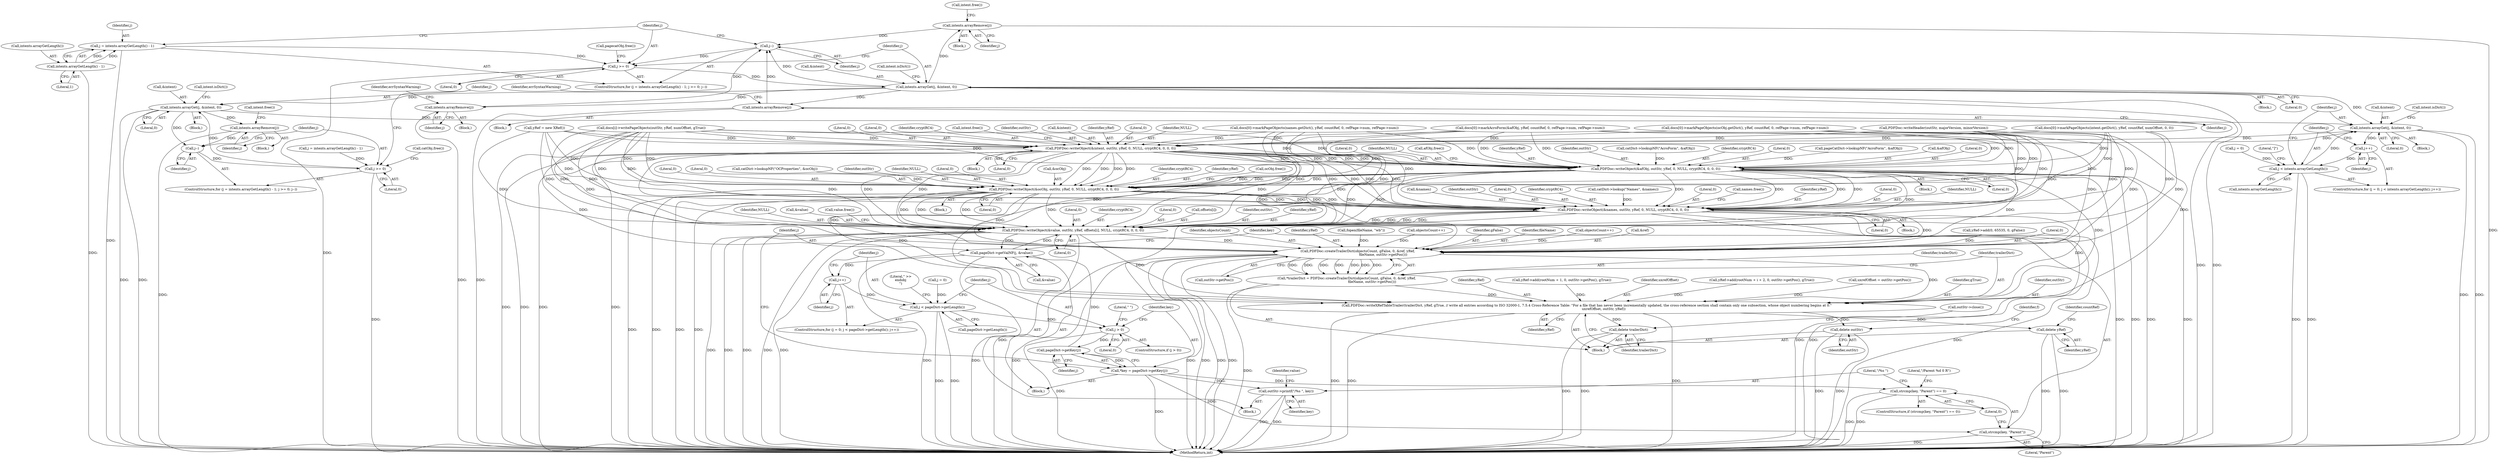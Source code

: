digraph "0_poppler_5c9b08a875b07853be6c44e43ff5f7f059df666a@API" {
"1000552" [label="(Call,intents.arrayRemove(j))"];
"1000460" [label="(Call,intents.arrayGet(j, &intent, 0))"];
"1000453" [label="(Call,j >= 0)"];
"1000456" [label="(Call,j--)"];
"1000542" [label="(Call,intents.arrayRemove(j))"];
"1000531" [label="(Call,intents.arrayRemove(j))"];
"1000552" [label="(Call,intents.arrayRemove(j))"];
"1000448" [label="(Call,j = intents.arrayGetLength() - 1)"];
"1000450" [label="(Call,intents.arrayGetLength() - 1)"];
"1000586" [label="(Call,intents.arrayGet(j, &intent, 0))"];
"1000582" [label="(Call,j--)"];
"1000579" [label="(Call,j >= 0)"];
"1000603" [label="(Call,intents.arrayRemove(j))"];
"1000828" [label="(Call,intents.arrayGet(j, &intent, 0))"];
"1000824" [label="(Call,j++)"];
"1000821" [label="(Call,j < intents.arrayGetLength())"];
"1000836" [label="(Call,PDFDoc::writeObject(&intent, outStr, yRef, 0, NULL, cryptRC4, 0, 0, 0))"];
"1000857" [label="(Call,PDFDoc::writeObject(&afObj, outStr, yRef, 0, NULL, cryptRC4, 0, 0, 0))"];
"1000877" [label="(Call,PDFDoc::writeObject(&ocObj, outStr, yRef, 0, NULL, cryptRC4, 0, 0, 0))"];
"1000897" [label="(Call,PDFDoc::writeObject(&names, outStr, yRef, 0, NULL, cryptRC4, 0, 0, 0))"];
"1001027" [label="(Call,PDFDoc::writeObject(&value, outStr, yRef, offsets[i], NULL, cryptRC4, 0, 0, 0))"];
"1001006" [label="(Call,pageDict->getValNF(j, &value))"];
"1000991" [label="(Call,j++)"];
"1000988" [label="(Call,j < pageDict->getLength())"];
"1000995" [label="(Call,j > 0)"];
"1001003" [label="(Call,pageDict->getKey(j))"];
"1001001" [label="(Call,*key = pageDict->getKey(j))"];
"1001011" [label="(Call,strcmp(key, \"Parent\") == 0)"];
"1001012" [label="(Call,strcmp(key, \"Parent\"))"];
"1001024" [label="(Call,outStr->printf(\"/%s \", key))"];
"1001063" [label="(Call,PDFDoc::createTrailerDict(objectsCount, gFalse, 0, &ref, yRef,\n                                                fileName, outStr->getPos()))"];
"1001061" [label="(Call,*trailerDict = PDFDoc::createTrailerDict(objectsCount, gFalse, 0, &ref, yRef,\n                                                fileName, outStr->getPos()))"];
"1001072" [label="(Call,PDFDoc::writeXRefTableTrailer(trailerDict, yRef, gTrue, // write all entries according to ISO 32000-1, 7.5.4 Cross-Reference Table: \"For a file that has never been incrementally updated, the cross-reference section shall contain only one subsection, whose object numbering begins at 0.\"\n                                uxrefOffset, outStr, yRef))"];
"1001079" [label="(Call,delete trailerDict)"];
"1001082" [label="(Call,delete outStr)"];
"1001086" [label="(Call,delete yRef)"];
"1000868" [label="(Call,afObj.free())"];
"1000460" [label="(Call,intents.arrayGet(j, &intent, 0))"];
"1000311" [label="(Call,yRef->add(0, 65535, 0, gFalse))"];
"1000376" [label="(Call,docs[0]->markPageObjects(ocObj.getDict(), yRef, countRef, 0, refPage->num, refPage->num))"];
"1000898" [label="(Call,&names)"];
"1001006" [label="(Call,pageDict->getValNF(j, &value))"];
"1000604" [label="(Identifier,j)"];
"1001039" [label="(Literal,0)"];
"1000839" [label="(Identifier,outStr)"];
"1000991" [label="(Call,j++)"];
"1000861" [label="(Identifier,yRef)"];
"1001026" [label="(Identifier,key)"];
"1001075" [label="(Identifier,gTrue)"];
"1001010" [label="(ControlStructure,if (strcmp(key, \"Parent\") == 0))"];
"1000884" [label="(Identifier,cryptRC4)"];
"1001077" [label="(Identifier,outStr)"];
"1001085" [label="(Identifier,f)"];
"1000994" [label="(ControlStructure,if (j > 0))"];
"1000860" [label="(Identifier,outStr)"];
"1000984" [label="(ControlStructure,for (j = 0; j < pageDict->getLength(); j++))"];
"1001066" [label="(Literal,0)"];
"1000854" [label="(Block,)"];
"1000594" [label="(Call,docs[0]->markPageObjects(intent.getDict(), yRef, countRef, numOffset, 0, 0))"];
"1000990" [label="(Call,pageDict->getLength())"];
"1000456" [label="(Call,j--)"];
"1000821" [label="(Call,j < intents.arrayGetLength())"];
"1000900" [label="(Identifier,outStr)"];
"1000835" [label="(Block,)"];
"1001074" [label="(Identifier,yRef)"];
"1000825" [label="(Identifier,j)"];
"1000581" [label="(Literal,0)"];
"1000341" [label="(Call,catDict->lookupNF(\"AcroForm\", &afObj))"];
"1000882" [label="(Literal,0)"];
"1001064" [label="(Identifier,objectsCount)"];
"1000574" [label="(Call,j = intents.arrayGetLength() - 1)"];
"1000447" [label="(ControlStructure,for (j = intents.arrayGetLength() - 1; j >= 0; j--))"];
"1000989" [label="(Identifier,j)"];
"1001025" [label="(Literal,\"/%s \")"];
"1000458" [label="(Block,)"];
"1000453" [label="(Call,j >= 0)"];
"1000867" [label="(Literal,0)"];
"1001003" [label="(Call,pageDict->getKey(j))"];
"1000602" [label="(Block,)"];
"1000551" [label="(Block,)"];
"1000554" [label="(Call,intent.free())"];
"1001069" [label="(Identifier,yRef)"];
"1001014" [label="(Literal,\"Parent\")"];
"1000286" [label="(Call,fopen(fileName, \"wb\"))"];
"1001078" [label="(Identifier,yRef)"];
"1001089" [label="(Identifier,countRef)"];
"1000837" [label="(Call,&intent)"];
"1000455" [label="(Literal,0)"];
"1001062" [label="(Identifier,trailerDict)"];
"1000832" [label="(Literal,0)"];
"1000864" [label="(Identifier,cryptRC4)"];
"1000462" [label="(Call,&intent)"];
"1001018" [label="(Literal,\"/Parent %d 0 R\")"];
"1000579" [label="(Call,j >= 0)"];
"1001080" [label="(Identifier,trailerDict)"];
"1001086" [label="(Call,delete yRef)"];
"1000830" [label="(Call,&intent)"];
"1000780" [label="(Call,docs[i]->writePageObjects(outStr, yRef, numOffset, gTrue))"];
"1001072" [label="(Call,PDFDoc::writeXRefTableTrailer(trailerDict, yRef, gTrue, // write all entries according to ISO 32000-1, 7.5.4 Cross-Reference Table: \"For a file that has never been incrementally updated, the cross-reference section shall contain only one subsection, whose object numbering begins at 0.\"\n                                uxrefOffset, outStr, yRef))"];
"1000592" [label="(Call,intent.isDict())"];
"1000826" [label="(Block,)"];
"1000828" [label="(Call,intents.arrayGet(j, &intent, 0))"];
"1000451" [label="(Call,intents.arrayGetLength())"];
"1000840" [label="(Identifier,yRef)"];
"1000844" [label="(Literal,0)"];
"1001042" [label="(Literal,\" >>\nendobj\n\")"];
"1000457" [label="(Identifier,j)"];
"1001043" [label="(Call,objectsCount++)"];
"1000894" [label="(Block,)"];
"1001065" [label="(Identifier,gFalse)"];
"1000580" [label="(Identifier,j)"];
"1000906" [label="(Literal,0)"];
"1001081" [label="(Call,outStr->close())"];
"1001038" [label="(Literal,0)"];
"1000904" [label="(Identifier,cryptRC4)"];
"1001002" [label="(Identifier,key)"];
"1000878" [label="(Call,&ocObj)"];
"1000387" [label="(Call,catDict->lookup(\"Names\", &names))"];
"1000877" [label="(Call,PDFDoc::writeObject(&ocObj, outStr, yRef, 0, NULL, cryptRC4, 0, 0, 0))"];
"1000865" [label="(Literal,0)"];
"1000450" [label="(Call,intents.arrayGetLength() - 1)"];
"1001023" [label="(Block,)"];
"1000874" [label="(Block,)"];
"1000887" [label="(Literal,0)"];
"1000461" [label="(Identifier,j)"];
"1000584" [label="(Block,)"];
"1000532" [label="(Identifier,j)"];
"1000992" [label="(Identifier,j)"];
"1000316" [label="(Call,PDFDoc::writeHeader(outStr, majorVersion, minorVersion))"];
"1001070" [label="(Identifier,fileName)"];
"1001063" [label="(Call,PDFDoc::createTrailerDict(objectsCount, gFalse, 0, &ref, yRef,\n                                                fileName, outStr->getPos()))"];
"1000905" [label="(Literal,0)"];
"1000590" [label="(Literal,0)"];
"1000573" [label="(ControlStructure,for (j = intents.arrayGetLength() - 1; j >= 0; j--))"];
"1000530" [label="(Block,)"];
"1001036" [label="(Identifier,cryptRC4)"];
"1000908" [label="(Call,names.free())"];
"1000564" [label="(Call,pagecatObj.free())"];
"1000588" [label="(Call,&intent)"];
"1000822" [label="(Identifier,j)"];
"1000999" [label="(Literal,\" \")"];
"1000842" [label="(Identifier,NULL)"];
"1000542" [label="(Call,intents.arrayRemove(j))"];
"1000543" [label="(Identifier,j)"];
"1001082" [label="(Call,delete outStr)"];
"1000354" [label="(Call,docs[0]->markAcroForm(&afObj, yRef, countRef, 0, refPage->num, refPage->num))"];
"1001083" [label="(Identifier,outStr)"];
"1001037" [label="(Literal,0)"];
"1000303" [label="(Call,yRef = new XRef())"];
"1001007" [label="(Identifier,j)"];
"1001079" [label="(Call,delete trailerDict)"];
"1000763" [label="(Call,pageCatDict->lookupNF(\"AcroForm\", &afObj))"];
"1000817" [label="(ControlStructure,for (j = 0; j < intents.arrayGetLength(); j++))"];
"1000603" [label="(Call,intents.arrayRemove(j))"];
"1000907" [label="(Literal,0)"];
"1000858" [label="(Call,&afObj)"];
"1000531" [label="(Call,intents.arrayRemove(j))"];
"1000841" [label="(Literal,0)"];
"1000881" [label="(Identifier,yRef)"];
"1000901" [label="(Identifier,yRef)"];
"1001001" [label="(Call,*key = pageDict->getKey(j))"];
"1000845" [label="(Literal,0)"];
"1000997" [label="(Literal,0)"];
"1000902" [label="(Literal,0)"];
"1000888" [label="(Call,ocObj.free())"];
"1001087" [label="(Identifier,yRef)"];
"1000862" [label="(Literal,0)"];
"1000897" [label="(Call,PDFDoc::writeObject(&names, outStr, yRef, 0, NULL, cryptRC4, 0, 0, 0))"];
"1000903" [label="(Identifier,NULL)"];
"1001012" [label="(Call,strcmp(key, \"Parent\"))"];
"1000606" [label="(Call,catObj.free())"];
"1000985" [label="(Call,j = 0)"];
"1000818" [label="(Call,j = 0)"];
"1000843" [label="(Identifier,cryptRC4)"];
"1000857" [label="(Call,PDFDoc::writeObject(&afObj, outStr, yRef, 0, NULL, cryptRC4, 0, 0, 0))"];
"1000885" [label="(Literal,0)"];
"1000552" [label="(Call,intents.arrayRemove(j))"];
"1000452" [label="(Literal,1)"];
"1000913" [label="(Call,yRef->add(rootNum + 1, 0, outStr->getPos(), gTrue))"];
"1000847" [label="(Call,intent.free())"];
"1000466" [label="(Call,intent.isDict())"];
"1000397" [label="(Call,docs[0]->markPageObjects(names.getDict(), yRef, countRef, 0, refPage->num, refPage->num))"];
"1001032" [label="(Call,offsets[i])"];
"1000605" [label="(Call,intent.free())"];
"1000824" [label="(Call,j++)"];
"1001011" [label="(Call,strcmp(key, \"Parent\") == 0)"];
"1000366" [label="(Call,catDict->lookupNF(\"OCProperties\", &ocObj))"];
"1001030" [label="(Identifier,outStr)"];
"1000948" [label="(Call,objectsCount++)"];
"1000534" [label="(Identifier,errSyntaxWarning)"];
"1000988" [label="(Call,j < pageDict->getLength())"];
"1001013" [label="(Identifier,key)"];
"1001061" [label="(Call,*trailerDict = PDFDoc::createTrailerDict(objectsCount, gFalse, 0, &ref, yRef,\n                                                fileName, outStr->getPos()))"];
"1001029" [label="(Identifier,value)"];
"1000586" [label="(Call,intents.arrayGet(j, &intent, 0))"];
"1001071" [label="(Call,outStr->getPos())"];
"1000995" [label="(Call,j > 0)"];
"1001024" [label="(Call,outStr->printf(\"/%s \", key))"];
"1001031" [label="(Identifier,yRef)"];
"1001073" [label="(Identifier,trailerDict)"];
"1000846" [label="(Literal,0)"];
"1000996" [label="(Identifier,j)"];
"1000880" [label="(Identifier,outStr)"];
"1000553" [label="(Identifier,j)"];
"1001035" [label="(Identifier,NULL)"];
"1000823" [label="(Call,intents.arrayGetLength())"];
"1001028" [label="(Call,&value)"];
"1000883" [label="(Identifier,NULL)"];
"1001120" [label="(MethodReturn,int)"];
"1000587" [label="(Identifier,j)"];
"1001015" [label="(Literal,0)"];
"1001076" [label="(Identifier,uxrefOffset)"];
"1000962" [label="(Call,yRef->add(rootNum + i + 2, 0, outStr->getPos(), gTrue))"];
"1000849" [label="(Literal,\"]\")"];
"1001067" [label="(Call,&ref)"];
"1000449" [label="(Identifier,j)"];
"1000886" [label="(Literal,0)"];
"1000454" [label="(Identifier,j)"];
"1000836" [label="(Call,PDFDoc::writeObject(&intent, outStr, yRef, 0, NULL, cryptRC4, 0, 0, 0))"];
"1000866" [label="(Literal,0)"];
"1000834" [label="(Call,intent.isDict())"];
"1001046" [label="(Call,uxrefOffset = outStr->getPos())"];
"1000464" [label="(Literal,0)"];
"1000993" [label="(Block,)"];
"1001027" [label="(Call,PDFDoc::writeObject(&value, outStr, yRef, offsets[i], NULL, cryptRC4, 0, 0, 0))"];
"1001040" [label="(Call,value.free())"];
"1000829" [label="(Identifier,j)"];
"1001004" [label="(Identifier,j)"];
"1000545" [label="(Identifier,errSyntaxWarning)"];
"1001008" [label="(Call,&value)"];
"1000583" [label="(Identifier,j)"];
"1000104" [label="(Block,)"];
"1000541" [label="(Block,)"];
"1000863" [label="(Identifier,NULL)"];
"1000448" [label="(Call,j = intents.arrayGetLength() - 1)"];
"1000582" [label="(Call,j--)"];
"1000552" -> "1000551"  [label="AST: "];
"1000552" -> "1000553"  [label="CFG: "];
"1000553" -> "1000552"  [label="AST: "];
"1000554" -> "1000552"  [label="CFG: "];
"1000552" -> "1001120"  [label="DDG: "];
"1000552" -> "1000456"  [label="DDG: "];
"1000460" -> "1000552"  [label="DDG: "];
"1000460" -> "1000458"  [label="AST: "];
"1000460" -> "1000464"  [label="CFG: "];
"1000461" -> "1000460"  [label="AST: "];
"1000462" -> "1000460"  [label="AST: "];
"1000464" -> "1000460"  [label="AST: "];
"1000466" -> "1000460"  [label="CFG: "];
"1000460" -> "1001120"  [label="DDG: "];
"1000460" -> "1001120"  [label="DDG: "];
"1000460" -> "1000456"  [label="DDG: "];
"1000453" -> "1000460"  [label="DDG: "];
"1000460" -> "1000531"  [label="DDG: "];
"1000460" -> "1000542"  [label="DDG: "];
"1000460" -> "1000586"  [label="DDG: "];
"1000460" -> "1000828"  [label="DDG: "];
"1000453" -> "1000447"  [label="AST: "];
"1000453" -> "1000455"  [label="CFG: "];
"1000454" -> "1000453"  [label="AST: "];
"1000455" -> "1000453"  [label="AST: "];
"1000461" -> "1000453"  [label="CFG: "];
"1000564" -> "1000453"  [label="CFG: "];
"1000453" -> "1001120"  [label="DDG: "];
"1000456" -> "1000453"  [label="DDG: "];
"1000448" -> "1000453"  [label="DDG: "];
"1000456" -> "1000447"  [label="AST: "];
"1000456" -> "1000457"  [label="CFG: "];
"1000457" -> "1000456"  [label="AST: "];
"1000454" -> "1000456"  [label="CFG: "];
"1000542" -> "1000456"  [label="DDG: "];
"1000531" -> "1000456"  [label="DDG: "];
"1000542" -> "1000541"  [label="AST: "];
"1000542" -> "1000543"  [label="CFG: "];
"1000543" -> "1000542"  [label="AST: "];
"1000545" -> "1000542"  [label="CFG: "];
"1000542" -> "1001120"  [label="DDG: "];
"1000531" -> "1000530"  [label="AST: "];
"1000531" -> "1000532"  [label="CFG: "];
"1000532" -> "1000531"  [label="AST: "];
"1000534" -> "1000531"  [label="CFG: "];
"1000531" -> "1001120"  [label="DDG: "];
"1000448" -> "1000447"  [label="AST: "];
"1000448" -> "1000450"  [label="CFG: "];
"1000449" -> "1000448"  [label="AST: "];
"1000450" -> "1000448"  [label="AST: "];
"1000454" -> "1000448"  [label="CFG: "];
"1000448" -> "1001120"  [label="DDG: "];
"1000450" -> "1000448"  [label="DDG: "];
"1000450" -> "1000448"  [label="DDG: "];
"1000450" -> "1000452"  [label="CFG: "];
"1000451" -> "1000450"  [label="AST: "];
"1000452" -> "1000450"  [label="AST: "];
"1000450" -> "1001120"  [label="DDG: "];
"1000586" -> "1000584"  [label="AST: "];
"1000586" -> "1000590"  [label="CFG: "];
"1000587" -> "1000586"  [label="AST: "];
"1000588" -> "1000586"  [label="AST: "];
"1000590" -> "1000586"  [label="AST: "];
"1000592" -> "1000586"  [label="CFG: "];
"1000586" -> "1001120"  [label="DDG: "];
"1000586" -> "1001120"  [label="DDG: "];
"1000586" -> "1000582"  [label="DDG: "];
"1000579" -> "1000586"  [label="DDG: "];
"1000586" -> "1000603"  [label="DDG: "];
"1000586" -> "1000828"  [label="DDG: "];
"1000582" -> "1000573"  [label="AST: "];
"1000582" -> "1000583"  [label="CFG: "];
"1000583" -> "1000582"  [label="AST: "];
"1000580" -> "1000582"  [label="CFG: "];
"1000582" -> "1000579"  [label="DDG: "];
"1000603" -> "1000582"  [label="DDG: "];
"1000579" -> "1000573"  [label="AST: "];
"1000579" -> "1000581"  [label="CFG: "];
"1000580" -> "1000579"  [label="AST: "];
"1000581" -> "1000579"  [label="AST: "];
"1000587" -> "1000579"  [label="CFG: "];
"1000606" -> "1000579"  [label="CFG: "];
"1000579" -> "1001120"  [label="DDG: "];
"1000574" -> "1000579"  [label="DDG: "];
"1000603" -> "1000602"  [label="AST: "];
"1000603" -> "1000604"  [label="CFG: "];
"1000604" -> "1000603"  [label="AST: "];
"1000605" -> "1000603"  [label="CFG: "];
"1000603" -> "1001120"  [label="DDG: "];
"1000828" -> "1000826"  [label="AST: "];
"1000828" -> "1000832"  [label="CFG: "];
"1000829" -> "1000828"  [label="AST: "];
"1000830" -> "1000828"  [label="AST: "];
"1000832" -> "1000828"  [label="AST: "];
"1000834" -> "1000828"  [label="CFG: "];
"1000828" -> "1001120"  [label="DDG: "];
"1000828" -> "1001120"  [label="DDG: "];
"1000828" -> "1000824"  [label="DDG: "];
"1000821" -> "1000828"  [label="DDG: "];
"1000836" -> "1000828"  [label="DDG: "];
"1000828" -> "1000836"  [label="DDG: "];
"1000824" -> "1000817"  [label="AST: "];
"1000824" -> "1000825"  [label="CFG: "];
"1000825" -> "1000824"  [label="AST: "];
"1000822" -> "1000824"  [label="CFG: "];
"1000824" -> "1000821"  [label="DDG: "];
"1000821" -> "1000817"  [label="AST: "];
"1000821" -> "1000823"  [label="CFG: "];
"1000822" -> "1000821"  [label="AST: "];
"1000823" -> "1000821"  [label="AST: "];
"1000829" -> "1000821"  [label="CFG: "];
"1000849" -> "1000821"  [label="CFG: "];
"1000821" -> "1001120"  [label="DDG: "];
"1000821" -> "1001120"  [label="DDG: "];
"1000818" -> "1000821"  [label="DDG: "];
"1000836" -> "1000835"  [label="AST: "];
"1000836" -> "1000846"  [label="CFG: "];
"1000837" -> "1000836"  [label="AST: "];
"1000839" -> "1000836"  [label="AST: "];
"1000840" -> "1000836"  [label="AST: "];
"1000841" -> "1000836"  [label="AST: "];
"1000842" -> "1000836"  [label="AST: "];
"1000843" -> "1000836"  [label="AST: "];
"1000844" -> "1000836"  [label="AST: "];
"1000845" -> "1000836"  [label="AST: "];
"1000846" -> "1000836"  [label="AST: "];
"1000847" -> "1000836"  [label="CFG: "];
"1000836" -> "1001120"  [label="DDG: "];
"1000836" -> "1001120"  [label="DDG: "];
"1000836" -> "1001120"  [label="DDG: "];
"1000836" -> "1001120"  [label="DDG: "];
"1000780" -> "1000836"  [label="DDG: "];
"1000780" -> "1000836"  [label="DDG: "];
"1000316" -> "1000836"  [label="DDG: "];
"1000303" -> "1000836"  [label="DDG: "];
"1000354" -> "1000836"  [label="DDG: "];
"1000376" -> "1000836"  [label="DDG: "];
"1000397" -> "1000836"  [label="DDG: "];
"1000594" -> "1000836"  [label="DDG: "];
"1000836" -> "1000857"  [label="DDG: "];
"1000836" -> "1000857"  [label="DDG: "];
"1000836" -> "1000857"  [label="DDG: "];
"1000836" -> "1000857"  [label="DDG: "];
"1000836" -> "1000877"  [label="DDG: "];
"1000836" -> "1000877"  [label="DDG: "];
"1000836" -> "1000877"  [label="DDG: "];
"1000836" -> "1000877"  [label="DDG: "];
"1000836" -> "1000897"  [label="DDG: "];
"1000836" -> "1000897"  [label="DDG: "];
"1000836" -> "1000897"  [label="DDG: "];
"1000836" -> "1000897"  [label="DDG: "];
"1000836" -> "1001027"  [label="DDG: "];
"1000836" -> "1001027"  [label="DDG: "];
"1000836" -> "1001027"  [label="DDG: "];
"1000836" -> "1001027"  [label="DDG: "];
"1000836" -> "1001063"  [label="DDG: "];
"1000836" -> "1001072"  [label="DDG: "];
"1000857" -> "1000854"  [label="AST: "];
"1000857" -> "1000867"  [label="CFG: "];
"1000858" -> "1000857"  [label="AST: "];
"1000860" -> "1000857"  [label="AST: "];
"1000861" -> "1000857"  [label="AST: "];
"1000862" -> "1000857"  [label="AST: "];
"1000863" -> "1000857"  [label="AST: "];
"1000864" -> "1000857"  [label="AST: "];
"1000865" -> "1000857"  [label="AST: "];
"1000866" -> "1000857"  [label="AST: "];
"1000867" -> "1000857"  [label="AST: "];
"1000868" -> "1000857"  [label="CFG: "];
"1000857" -> "1001120"  [label="DDG: "];
"1000857" -> "1001120"  [label="DDG: "];
"1000857" -> "1001120"  [label="DDG: "];
"1000857" -> "1001120"  [label="DDG: "];
"1000341" -> "1000857"  [label="DDG: "];
"1000763" -> "1000857"  [label="DDG: "];
"1000354" -> "1000857"  [label="DDG: "];
"1000354" -> "1000857"  [label="DDG: "];
"1000780" -> "1000857"  [label="DDG: "];
"1000780" -> "1000857"  [label="DDG: "];
"1000316" -> "1000857"  [label="DDG: "];
"1000303" -> "1000857"  [label="DDG: "];
"1000376" -> "1000857"  [label="DDG: "];
"1000397" -> "1000857"  [label="DDG: "];
"1000594" -> "1000857"  [label="DDG: "];
"1000857" -> "1000877"  [label="DDG: "];
"1000857" -> "1000877"  [label="DDG: "];
"1000857" -> "1000877"  [label="DDG: "];
"1000857" -> "1000877"  [label="DDG: "];
"1000857" -> "1000897"  [label="DDG: "];
"1000857" -> "1000897"  [label="DDG: "];
"1000857" -> "1000897"  [label="DDG: "];
"1000857" -> "1000897"  [label="DDG: "];
"1000857" -> "1001027"  [label="DDG: "];
"1000857" -> "1001027"  [label="DDG: "];
"1000857" -> "1001027"  [label="DDG: "];
"1000857" -> "1001027"  [label="DDG: "];
"1000857" -> "1001063"  [label="DDG: "];
"1000857" -> "1001072"  [label="DDG: "];
"1000877" -> "1000874"  [label="AST: "];
"1000877" -> "1000887"  [label="CFG: "];
"1000878" -> "1000877"  [label="AST: "];
"1000880" -> "1000877"  [label="AST: "];
"1000881" -> "1000877"  [label="AST: "];
"1000882" -> "1000877"  [label="AST: "];
"1000883" -> "1000877"  [label="AST: "];
"1000884" -> "1000877"  [label="AST: "];
"1000885" -> "1000877"  [label="AST: "];
"1000886" -> "1000877"  [label="AST: "];
"1000887" -> "1000877"  [label="AST: "];
"1000888" -> "1000877"  [label="CFG: "];
"1000877" -> "1001120"  [label="DDG: "];
"1000877" -> "1001120"  [label="DDG: "];
"1000877" -> "1001120"  [label="DDG: "];
"1000877" -> "1001120"  [label="DDG: "];
"1000366" -> "1000877"  [label="DDG: "];
"1000780" -> "1000877"  [label="DDG: "];
"1000780" -> "1000877"  [label="DDG: "];
"1000316" -> "1000877"  [label="DDG: "];
"1000303" -> "1000877"  [label="DDG: "];
"1000354" -> "1000877"  [label="DDG: "];
"1000376" -> "1000877"  [label="DDG: "];
"1000594" -> "1000877"  [label="DDG: "];
"1000397" -> "1000877"  [label="DDG: "];
"1000877" -> "1000897"  [label="DDG: "];
"1000877" -> "1000897"  [label="DDG: "];
"1000877" -> "1000897"  [label="DDG: "];
"1000877" -> "1000897"  [label="DDG: "];
"1000877" -> "1001027"  [label="DDG: "];
"1000877" -> "1001027"  [label="DDG: "];
"1000877" -> "1001027"  [label="DDG: "];
"1000877" -> "1001027"  [label="DDG: "];
"1000877" -> "1001063"  [label="DDG: "];
"1000877" -> "1001072"  [label="DDG: "];
"1000897" -> "1000894"  [label="AST: "];
"1000897" -> "1000907"  [label="CFG: "];
"1000898" -> "1000897"  [label="AST: "];
"1000900" -> "1000897"  [label="AST: "];
"1000901" -> "1000897"  [label="AST: "];
"1000902" -> "1000897"  [label="AST: "];
"1000903" -> "1000897"  [label="AST: "];
"1000904" -> "1000897"  [label="AST: "];
"1000905" -> "1000897"  [label="AST: "];
"1000906" -> "1000897"  [label="AST: "];
"1000907" -> "1000897"  [label="AST: "];
"1000908" -> "1000897"  [label="CFG: "];
"1000897" -> "1001120"  [label="DDG: "];
"1000897" -> "1001120"  [label="DDG: "];
"1000897" -> "1001120"  [label="DDG: "];
"1000897" -> "1001120"  [label="DDG: "];
"1000387" -> "1000897"  [label="DDG: "];
"1000780" -> "1000897"  [label="DDG: "];
"1000780" -> "1000897"  [label="DDG: "];
"1000316" -> "1000897"  [label="DDG: "];
"1000303" -> "1000897"  [label="DDG: "];
"1000354" -> "1000897"  [label="DDG: "];
"1000376" -> "1000897"  [label="DDG: "];
"1000594" -> "1000897"  [label="DDG: "];
"1000397" -> "1000897"  [label="DDG: "];
"1000897" -> "1001027"  [label="DDG: "];
"1000897" -> "1001027"  [label="DDG: "];
"1000897" -> "1001027"  [label="DDG: "];
"1000897" -> "1001027"  [label="DDG: "];
"1000897" -> "1001063"  [label="DDG: "];
"1000897" -> "1001072"  [label="DDG: "];
"1001027" -> "1001023"  [label="AST: "];
"1001027" -> "1001039"  [label="CFG: "];
"1001028" -> "1001027"  [label="AST: "];
"1001030" -> "1001027"  [label="AST: "];
"1001031" -> "1001027"  [label="AST: "];
"1001032" -> "1001027"  [label="AST: "];
"1001035" -> "1001027"  [label="AST: "];
"1001036" -> "1001027"  [label="AST: "];
"1001037" -> "1001027"  [label="AST: "];
"1001038" -> "1001027"  [label="AST: "];
"1001039" -> "1001027"  [label="AST: "];
"1001040" -> "1001027"  [label="CFG: "];
"1001027" -> "1001120"  [label="DDG: "];
"1001027" -> "1001120"  [label="DDG: "];
"1001027" -> "1001120"  [label="DDG: "];
"1001027" -> "1001120"  [label="DDG: "];
"1001027" -> "1001120"  [label="DDG: "];
"1001027" -> "1001006"  [label="DDG: "];
"1001006" -> "1001027"  [label="DDG: "];
"1000780" -> "1001027"  [label="DDG: "];
"1000780" -> "1001027"  [label="DDG: "];
"1000316" -> "1001027"  [label="DDG: "];
"1000303" -> "1001027"  [label="DDG: "];
"1000354" -> "1001027"  [label="DDG: "];
"1000376" -> "1001027"  [label="DDG: "];
"1000594" -> "1001027"  [label="DDG: "];
"1000397" -> "1001027"  [label="DDG: "];
"1001027" -> "1001063"  [label="DDG: "];
"1001027" -> "1001072"  [label="DDG: "];
"1001006" -> "1000993"  [label="AST: "];
"1001006" -> "1001008"  [label="CFG: "];
"1001007" -> "1001006"  [label="AST: "];
"1001008" -> "1001006"  [label="AST: "];
"1001013" -> "1001006"  [label="CFG: "];
"1001006" -> "1001120"  [label="DDG: "];
"1001006" -> "1001120"  [label="DDG: "];
"1001006" -> "1000991"  [label="DDG: "];
"1001003" -> "1001006"  [label="DDG: "];
"1000991" -> "1000984"  [label="AST: "];
"1000991" -> "1000992"  [label="CFG: "];
"1000992" -> "1000991"  [label="AST: "];
"1000989" -> "1000991"  [label="CFG: "];
"1000991" -> "1000988"  [label="DDG: "];
"1000988" -> "1000984"  [label="AST: "];
"1000988" -> "1000990"  [label="CFG: "];
"1000989" -> "1000988"  [label="AST: "];
"1000990" -> "1000988"  [label="AST: "];
"1000996" -> "1000988"  [label="CFG: "];
"1001042" -> "1000988"  [label="CFG: "];
"1000988" -> "1001120"  [label="DDG: "];
"1000988" -> "1001120"  [label="DDG: "];
"1000985" -> "1000988"  [label="DDG: "];
"1000988" -> "1000995"  [label="DDG: "];
"1000995" -> "1000994"  [label="AST: "];
"1000995" -> "1000997"  [label="CFG: "];
"1000996" -> "1000995"  [label="AST: "];
"1000997" -> "1000995"  [label="AST: "];
"1000999" -> "1000995"  [label="CFG: "];
"1001002" -> "1000995"  [label="CFG: "];
"1000995" -> "1001120"  [label="DDG: "];
"1000995" -> "1001003"  [label="DDG: "];
"1001003" -> "1001001"  [label="AST: "];
"1001003" -> "1001004"  [label="CFG: "];
"1001004" -> "1001003"  [label="AST: "];
"1001001" -> "1001003"  [label="CFG: "];
"1001003" -> "1001001"  [label="DDG: "];
"1001001" -> "1000993"  [label="AST: "];
"1001002" -> "1001001"  [label="AST: "];
"1001007" -> "1001001"  [label="CFG: "];
"1001001" -> "1001120"  [label="DDG: "];
"1001001" -> "1001011"  [label="DDG: "];
"1001001" -> "1001012"  [label="DDG: "];
"1001001" -> "1001024"  [label="DDG: "];
"1001011" -> "1001010"  [label="AST: "];
"1001011" -> "1001015"  [label="CFG: "];
"1001012" -> "1001011"  [label="AST: "];
"1001015" -> "1001011"  [label="AST: "];
"1001018" -> "1001011"  [label="CFG: "];
"1001025" -> "1001011"  [label="CFG: "];
"1001011" -> "1001120"  [label="DDG: "];
"1001011" -> "1001120"  [label="DDG: "];
"1001012" -> "1001014"  [label="CFG: "];
"1001013" -> "1001012"  [label="AST: "];
"1001014" -> "1001012"  [label="AST: "];
"1001015" -> "1001012"  [label="CFG: "];
"1001012" -> "1001120"  [label="DDG: "];
"1001024" -> "1001023"  [label="AST: "];
"1001024" -> "1001026"  [label="CFG: "];
"1001025" -> "1001024"  [label="AST: "];
"1001026" -> "1001024"  [label="AST: "];
"1001029" -> "1001024"  [label="CFG: "];
"1001024" -> "1001120"  [label="DDG: "];
"1001024" -> "1001120"  [label="DDG: "];
"1001063" -> "1001061"  [label="AST: "];
"1001063" -> "1001071"  [label="CFG: "];
"1001064" -> "1001063"  [label="AST: "];
"1001065" -> "1001063"  [label="AST: "];
"1001066" -> "1001063"  [label="AST: "];
"1001067" -> "1001063"  [label="AST: "];
"1001069" -> "1001063"  [label="AST: "];
"1001070" -> "1001063"  [label="AST: "];
"1001071" -> "1001063"  [label="AST: "];
"1001061" -> "1001063"  [label="CFG: "];
"1001063" -> "1001120"  [label="DDG: "];
"1001063" -> "1001120"  [label="DDG: "];
"1001063" -> "1001120"  [label="DDG: "];
"1001063" -> "1001120"  [label="DDG: "];
"1001063" -> "1001120"  [label="DDG: "];
"1001063" -> "1001061"  [label="DDG: "];
"1001063" -> "1001061"  [label="DDG: "];
"1001063" -> "1001061"  [label="DDG: "];
"1001063" -> "1001061"  [label="DDG: "];
"1001063" -> "1001061"  [label="DDG: "];
"1001063" -> "1001061"  [label="DDG: "];
"1001063" -> "1001061"  [label="DDG: "];
"1001043" -> "1001063"  [label="DDG: "];
"1000948" -> "1001063"  [label="DDG: "];
"1000311" -> "1001063"  [label="DDG: "];
"1000303" -> "1001063"  [label="DDG: "];
"1000354" -> "1001063"  [label="DDG: "];
"1000376" -> "1001063"  [label="DDG: "];
"1000780" -> "1001063"  [label="DDG: "];
"1000594" -> "1001063"  [label="DDG: "];
"1000397" -> "1001063"  [label="DDG: "];
"1000286" -> "1001063"  [label="DDG: "];
"1001063" -> "1001072"  [label="DDG: "];
"1001061" -> "1000104"  [label="AST: "];
"1001062" -> "1001061"  [label="AST: "];
"1001073" -> "1001061"  [label="CFG: "];
"1001061" -> "1001120"  [label="DDG: "];
"1001061" -> "1001072"  [label="DDG: "];
"1001072" -> "1000104"  [label="AST: "];
"1001072" -> "1001078"  [label="CFG: "];
"1001073" -> "1001072"  [label="AST: "];
"1001074" -> "1001072"  [label="AST: "];
"1001075" -> "1001072"  [label="AST: "];
"1001076" -> "1001072"  [label="AST: "];
"1001077" -> "1001072"  [label="AST: "];
"1001078" -> "1001072"  [label="AST: "];
"1001080" -> "1001072"  [label="CFG: "];
"1001072" -> "1001120"  [label="DDG: "];
"1001072" -> "1001120"  [label="DDG: "];
"1001072" -> "1001120"  [label="DDG: "];
"1000913" -> "1001072"  [label="DDG: "];
"1000962" -> "1001072"  [label="DDG: "];
"1001046" -> "1001072"  [label="DDG: "];
"1000780" -> "1001072"  [label="DDG: "];
"1000316" -> "1001072"  [label="DDG: "];
"1001072" -> "1001079"  [label="DDG: "];
"1001072" -> "1001082"  [label="DDG: "];
"1001072" -> "1001086"  [label="DDG: "];
"1001079" -> "1000104"  [label="AST: "];
"1001079" -> "1001080"  [label="CFG: "];
"1001080" -> "1001079"  [label="AST: "];
"1001081" -> "1001079"  [label="CFG: "];
"1001079" -> "1001120"  [label="DDG: "];
"1001079" -> "1001120"  [label="DDG: "];
"1001082" -> "1000104"  [label="AST: "];
"1001082" -> "1001083"  [label="CFG: "];
"1001083" -> "1001082"  [label="AST: "];
"1001085" -> "1001082"  [label="CFG: "];
"1001082" -> "1001120"  [label="DDG: "];
"1001082" -> "1001120"  [label="DDG: "];
"1001086" -> "1000104"  [label="AST: "];
"1001086" -> "1001087"  [label="CFG: "];
"1001087" -> "1001086"  [label="AST: "];
"1001089" -> "1001086"  [label="CFG: "];
"1001086" -> "1001120"  [label="DDG: "];
"1001086" -> "1001120"  [label="DDG: "];
}
